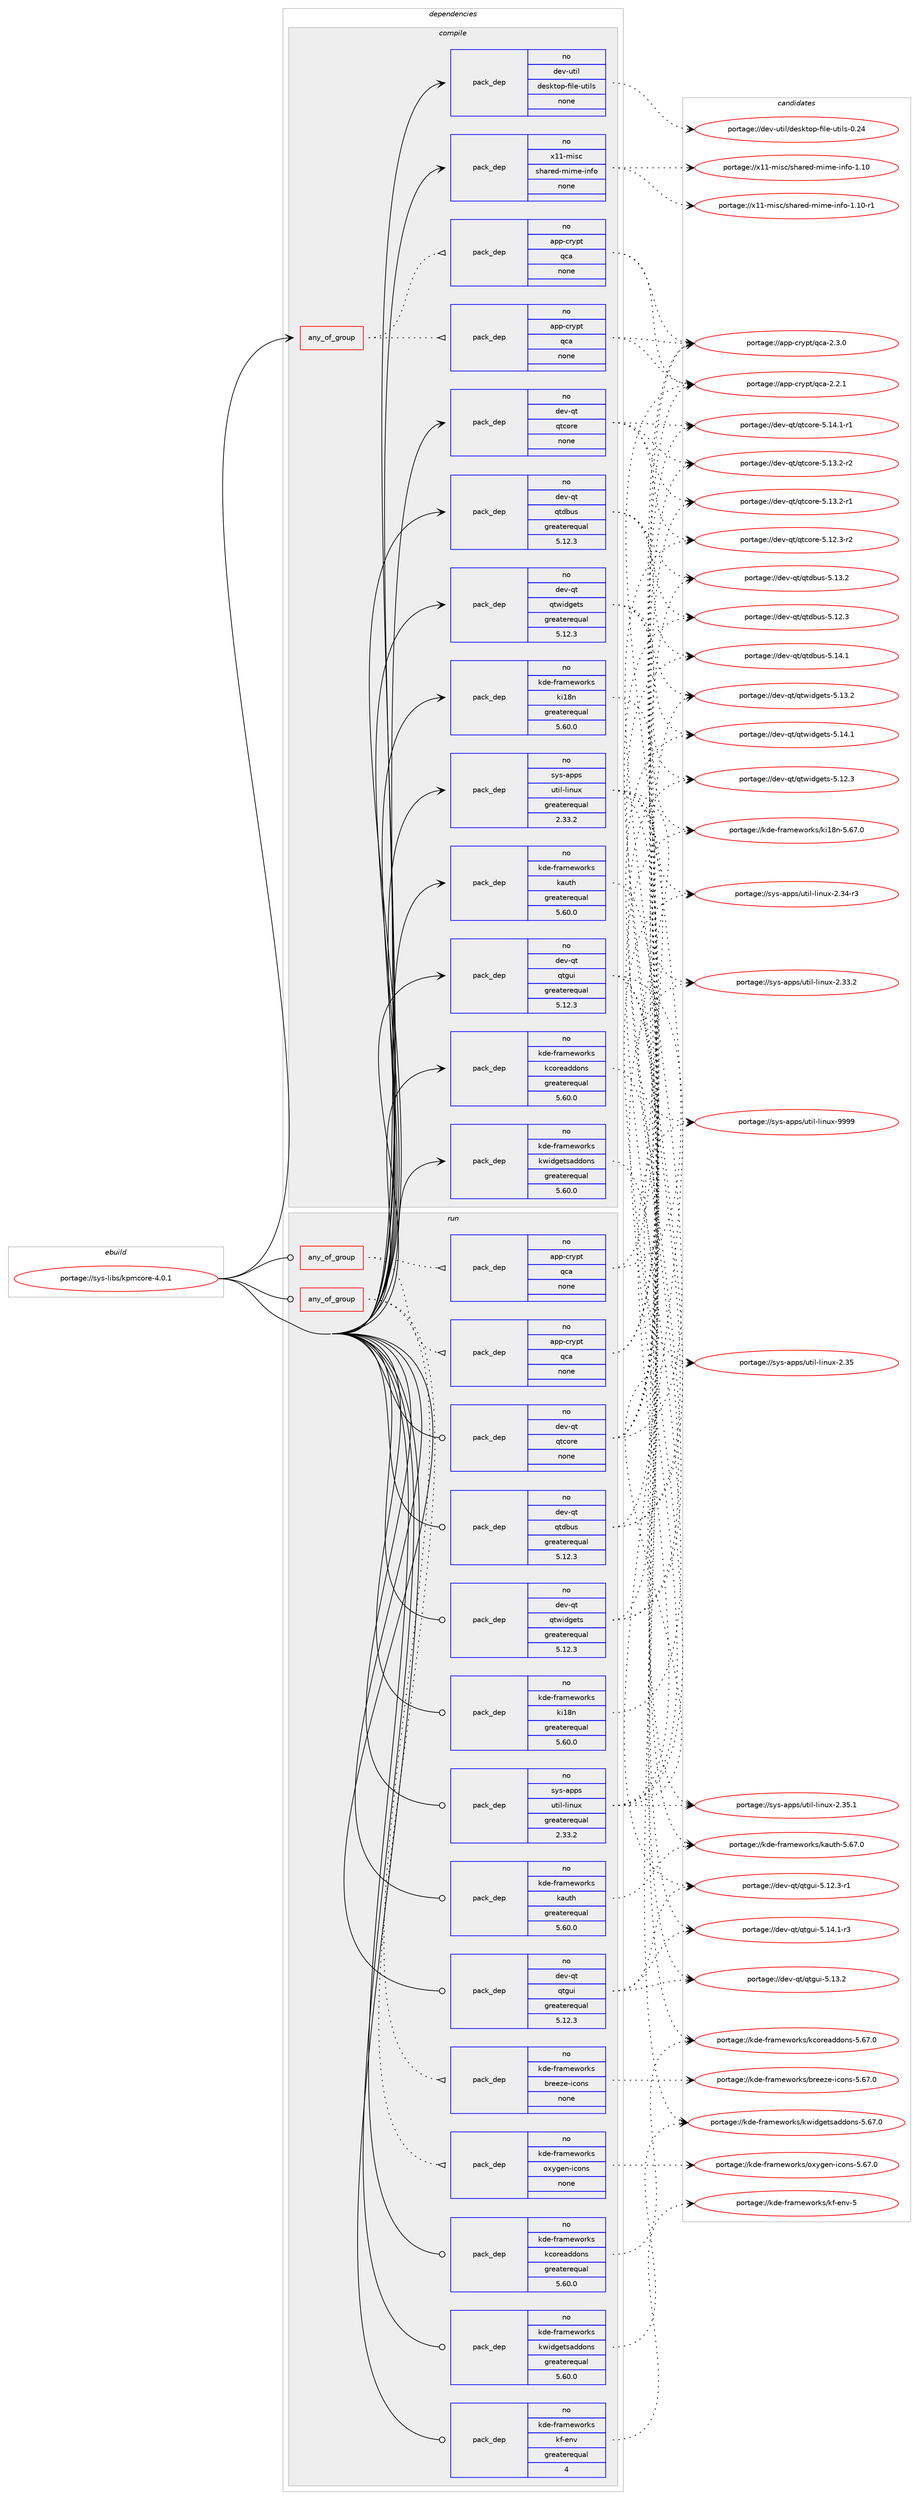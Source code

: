 digraph prolog {

# *************
# Graph options
# *************

newrank=true;
concentrate=true;
compound=true;
graph [rankdir=LR,fontname=Helvetica,fontsize=10,ranksep=1.5];#, ranksep=2.5, nodesep=0.2];
edge  [arrowhead=vee];
node  [fontname=Helvetica,fontsize=10];

# **********
# The ebuild
# **********

subgraph cluster_leftcol {
color=gray;
rank=same;
label=<<i>ebuild</i>>;
id [label="portage://sys-libs/kpmcore-4.0.1", color=red, width=4, href="../sys-libs/kpmcore-4.0.1.svg"];
}

# ****************
# The dependencies
# ****************

subgraph cluster_midcol {
color=gray;
label=<<i>dependencies</i>>;
subgraph cluster_compile {
fillcolor="#eeeeee";
style=filled;
label=<<i>compile</i>>;
subgraph any687 {
dependency27094 [label=<<TABLE BORDER="0" CELLBORDER="1" CELLSPACING="0" CELLPADDING="4"><TR><TD CELLPADDING="10">any_of_group</TD></TR></TABLE>>, shape=none, color=red];subgraph pack21662 {
dependency27095 [label=<<TABLE BORDER="0" CELLBORDER="1" CELLSPACING="0" CELLPADDING="4" WIDTH="220"><TR><TD ROWSPAN="6" CELLPADDING="30">pack_dep</TD></TR><TR><TD WIDTH="110">no</TD></TR><TR><TD>app-crypt</TD></TR><TR><TD>qca</TD></TR><TR><TD>none</TD></TR><TR><TD></TD></TR></TABLE>>, shape=none, color=blue];
}
dependency27094:e -> dependency27095:w [weight=20,style="dotted",arrowhead="oinv"];
subgraph pack21663 {
dependency27096 [label=<<TABLE BORDER="0" CELLBORDER="1" CELLSPACING="0" CELLPADDING="4" WIDTH="220"><TR><TD ROWSPAN="6" CELLPADDING="30">pack_dep</TD></TR><TR><TD WIDTH="110">no</TD></TR><TR><TD>app-crypt</TD></TR><TR><TD>qca</TD></TR><TR><TD>none</TD></TR><TR><TD></TD></TR></TABLE>>, shape=none, color=blue];
}
dependency27094:e -> dependency27096:w [weight=20,style="dotted",arrowhead="oinv"];
}
id:e -> dependency27094:w [weight=20,style="solid",arrowhead="vee"];
subgraph pack21664 {
dependency27097 [label=<<TABLE BORDER="0" CELLBORDER="1" CELLSPACING="0" CELLPADDING="4" WIDTH="220"><TR><TD ROWSPAN="6" CELLPADDING="30">pack_dep</TD></TR><TR><TD WIDTH="110">no</TD></TR><TR><TD>dev-qt</TD></TR><TR><TD>qtcore</TD></TR><TR><TD>none</TD></TR><TR><TD></TD></TR></TABLE>>, shape=none, color=blue];
}
id:e -> dependency27097:w [weight=20,style="solid",arrowhead="vee"];
subgraph pack21665 {
dependency27098 [label=<<TABLE BORDER="0" CELLBORDER="1" CELLSPACING="0" CELLPADDING="4" WIDTH="220"><TR><TD ROWSPAN="6" CELLPADDING="30">pack_dep</TD></TR><TR><TD WIDTH="110">no</TD></TR><TR><TD>dev-qt</TD></TR><TR><TD>qtdbus</TD></TR><TR><TD>greaterequal</TD></TR><TR><TD>5.12.3</TD></TR></TABLE>>, shape=none, color=blue];
}
id:e -> dependency27098:w [weight=20,style="solid",arrowhead="vee"];
subgraph pack21666 {
dependency27099 [label=<<TABLE BORDER="0" CELLBORDER="1" CELLSPACING="0" CELLPADDING="4" WIDTH="220"><TR><TD ROWSPAN="6" CELLPADDING="30">pack_dep</TD></TR><TR><TD WIDTH="110">no</TD></TR><TR><TD>dev-qt</TD></TR><TR><TD>qtgui</TD></TR><TR><TD>greaterequal</TD></TR><TR><TD>5.12.3</TD></TR></TABLE>>, shape=none, color=blue];
}
id:e -> dependency27099:w [weight=20,style="solid",arrowhead="vee"];
subgraph pack21667 {
dependency27100 [label=<<TABLE BORDER="0" CELLBORDER="1" CELLSPACING="0" CELLPADDING="4" WIDTH="220"><TR><TD ROWSPAN="6" CELLPADDING="30">pack_dep</TD></TR><TR><TD WIDTH="110">no</TD></TR><TR><TD>dev-qt</TD></TR><TR><TD>qtwidgets</TD></TR><TR><TD>greaterequal</TD></TR><TR><TD>5.12.3</TD></TR></TABLE>>, shape=none, color=blue];
}
id:e -> dependency27100:w [weight=20,style="solid",arrowhead="vee"];
subgraph pack21668 {
dependency27101 [label=<<TABLE BORDER="0" CELLBORDER="1" CELLSPACING="0" CELLPADDING="4" WIDTH="220"><TR><TD ROWSPAN="6" CELLPADDING="30">pack_dep</TD></TR><TR><TD WIDTH="110">no</TD></TR><TR><TD>dev-util</TD></TR><TR><TD>desktop-file-utils</TD></TR><TR><TD>none</TD></TR><TR><TD></TD></TR></TABLE>>, shape=none, color=blue];
}
id:e -> dependency27101:w [weight=20,style="solid",arrowhead="vee"];
subgraph pack21669 {
dependency27102 [label=<<TABLE BORDER="0" CELLBORDER="1" CELLSPACING="0" CELLPADDING="4" WIDTH="220"><TR><TD ROWSPAN="6" CELLPADDING="30">pack_dep</TD></TR><TR><TD WIDTH="110">no</TD></TR><TR><TD>kde-frameworks</TD></TR><TR><TD>kauth</TD></TR><TR><TD>greaterequal</TD></TR><TR><TD>5.60.0</TD></TR></TABLE>>, shape=none, color=blue];
}
id:e -> dependency27102:w [weight=20,style="solid",arrowhead="vee"];
subgraph pack21670 {
dependency27103 [label=<<TABLE BORDER="0" CELLBORDER="1" CELLSPACING="0" CELLPADDING="4" WIDTH="220"><TR><TD ROWSPAN="6" CELLPADDING="30">pack_dep</TD></TR><TR><TD WIDTH="110">no</TD></TR><TR><TD>kde-frameworks</TD></TR><TR><TD>kcoreaddons</TD></TR><TR><TD>greaterequal</TD></TR><TR><TD>5.60.0</TD></TR></TABLE>>, shape=none, color=blue];
}
id:e -> dependency27103:w [weight=20,style="solid",arrowhead="vee"];
subgraph pack21671 {
dependency27104 [label=<<TABLE BORDER="0" CELLBORDER="1" CELLSPACING="0" CELLPADDING="4" WIDTH="220"><TR><TD ROWSPAN="6" CELLPADDING="30">pack_dep</TD></TR><TR><TD WIDTH="110">no</TD></TR><TR><TD>kde-frameworks</TD></TR><TR><TD>ki18n</TD></TR><TR><TD>greaterequal</TD></TR><TR><TD>5.60.0</TD></TR></TABLE>>, shape=none, color=blue];
}
id:e -> dependency27104:w [weight=20,style="solid",arrowhead="vee"];
subgraph pack21672 {
dependency27105 [label=<<TABLE BORDER="0" CELLBORDER="1" CELLSPACING="0" CELLPADDING="4" WIDTH="220"><TR><TD ROWSPAN="6" CELLPADDING="30">pack_dep</TD></TR><TR><TD WIDTH="110">no</TD></TR><TR><TD>kde-frameworks</TD></TR><TR><TD>kwidgetsaddons</TD></TR><TR><TD>greaterequal</TD></TR><TR><TD>5.60.0</TD></TR></TABLE>>, shape=none, color=blue];
}
id:e -> dependency27105:w [weight=20,style="solid",arrowhead="vee"];
subgraph pack21673 {
dependency27106 [label=<<TABLE BORDER="0" CELLBORDER="1" CELLSPACING="0" CELLPADDING="4" WIDTH="220"><TR><TD ROWSPAN="6" CELLPADDING="30">pack_dep</TD></TR><TR><TD WIDTH="110">no</TD></TR><TR><TD>sys-apps</TD></TR><TR><TD>util-linux</TD></TR><TR><TD>greaterequal</TD></TR><TR><TD>2.33.2</TD></TR></TABLE>>, shape=none, color=blue];
}
id:e -> dependency27106:w [weight=20,style="solid",arrowhead="vee"];
subgraph pack21674 {
dependency27107 [label=<<TABLE BORDER="0" CELLBORDER="1" CELLSPACING="0" CELLPADDING="4" WIDTH="220"><TR><TD ROWSPAN="6" CELLPADDING="30">pack_dep</TD></TR><TR><TD WIDTH="110">no</TD></TR><TR><TD>x11-misc</TD></TR><TR><TD>shared-mime-info</TD></TR><TR><TD>none</TD></TR><TR><TD></TD></TR></TABLE>>, shape=none, color=blue];
}
id:e -> dependency27107:w [weight=20,style="solid",arrowhead="vee"];
}
subgraph cluster_compileandrun {
fillcolor="#eeeeee";
style=filled;
label=<<i>compile and run</i>>;
}
subgraph cluster_run {
fillcolor="#eeeeee";
style=filled;
label=<<i>run</i>>;
subgraph any688 {
dependency27108 [label=<<TABLE BORDER="0" CELLBORDER="1" CELLSPACING="0" CELLPADDING="4"><TR><TD CELLPADDING="10">any_of_group</TD></TR></TABLE>>, shape=none, color=red];subgraph pack21675 {
dependency27109 [label=<<TABLE BORDER="0" CELLBORDER="1" CELLSPACING="0" CELLPADDING="4" WIDTH="220"><TR><TD ROWSPAN="6" CELLPADDING="30">pack_dep</TD></TR><TR><TD WIDTH="110">no</TD></TR><TR><TD>app-crypt</TD></TR><TR><TD>qca</TD></TR><TR><TD>none</TD></TR><TR><TD></TD></TR></TABLE>>, shape=none, color=blue];
}
dependency27108:e -> dependency27109:w [weight=20,style="dotted",arrowhead="oinv"];
subgraph pack21676 {
dependency27110 [label=<<TABLE BORDER="0" CELLBORDER="1" CELLSPACING="0" CELLPADDING="4" WIDTH="220"><TR><TD ROWSPAN="6" CELLPADDING="30">pack_dep</TD></TR><TR><TD WIDTH="110">no</TD></TR><TR><TD>app-crypt</TD></TR><TR><TD>qca</TD></TR><TR><TD>none</TD></TR><TR><TD></TD></TR></TABLE>>, shape=none, color=blue];
}
dependency27108:e -> dependency27110:w [weight=20,style="dotted",arrowhead="oinv"];
}
id:e -> dependency27108:w [weight=20,style="solid",arrowhead="odot"];
subgraph any689 {
dependency27111 [label=<<TABLE BORDER="0" CELLBORDER="1" CELLSPACING="0" CELLPADDING="4"><TR><TD CELLPADDING="10">any_of_group</TD></TR></TABLE>>, shape=none, color=red];subgraph pack21677 {
dependency27112 [label=<<TABLE BORDER="0" CELLBORDER="1" CELLSPACING="0" CELLPADDING="4" WIDTH="220"><TR><TD ROWSPAN="6" CELLPADDING="30">pack_dep</TD></TR><TR><TD WIDTH="110">no</TD></TR><TR><TD>kde-frameworks</TD></TR><TR><TD>breeze-icons</TD></TR><TR><TD>none</TD></TR><TR><TD></TD></TR></TABLE>>, shape=none, color=blue];
}
dependency27111:e -> dependency27112:w [weight=20,style="dotted",arrowhead="oinv"];
subgraph pack21678 {
dependency27113 [label=<<TABLE BORDER="0" CELLBORDER="1" CELLSPACING="0" CELLPADDING="4" WIDTH="220"><TR><TD ROWSPAN="6" CELLPADDING="30">pack_dep</TD></TR><TR><TD WIDTH="110">no</TD></TR><TR><TD>kde-frameworks</TD></TR><TR><TD>oxygen-icons</TD></TR><TR><TD>none</TD></TR><TR><TD></TD></TR></TABLE>>, shape=none, color=blue];
}
dependency27111:e -> dependency27113:w [weight=20,style="dotted",arrowhead="oinv"];
}
id:e -> dependency27111:w [weight=20,style="solid",arrowhead="odot"];
subgraph pack21679 {
dependency27114 [label=<<TABLE BORDER="0" CELLBORDER="1" CELLSPACING="0" CELLPADDING="4" WIDTH="220"><TR><TD ROWSPAN="6" CELLPADDING="30">pack_dep</TD></TR><TR><TD WIDTH="110">no</TD></TR><TR><TD>dev-qt</TD></TR><TR><TD>qtcore</TD></TR><TR><TD>none</TD></TR><TR><TD></TD></TR></TABLE>>, shape=none, color=blue];
}
id:e -> dependency27114:w [weight=20,style="solid",arrowhead="odot"];
subgraph pack21680 {
dependency27115 [label=<<TABLE BORDER="0" CELLBORDER="1" CELLSPACING="0" CELLPADDING="4" WIDTH="220"><TR><TD ROWSPAN="6" CELLPADDING="30">pack_dep</TD></TR><TR><TD WIDTH="110">no</TD></TR><TR><TD>dev-qt</TD></TR><TR><TD>qtdbus</TD></TR><TR><TD>greaterequal</TD></TR><TR><TD>5.12.3</TD></TR></TABLE>>, shape=none, color=blue];
}
id:e -> dependency27115:w [weight=20,style="solid",arrowhead="odot"];
subgraph pack21681 {
dependency27116 [label=<<TABLE BORDER="0" CELLBORDER="1" CELLSPACING="0" CELLPADDING="4" WIDTH="220"><TR><TD ROWSPAN="6" CELLPADDING="30">pack_dep</TD></TR><TR><TD WIDTH="110">no</TD></TR><TR><TD>dev-qt</TD></TR><TR><TD>qtgui</TD></TR><TR><TD>greaterequal</TD></TR><TR><TD>5.12.3</TD></TR></TABLE>>, shape=none, color=blue];
}
id:e -> dependency27116:w [weight=20,style="solid",arrowhead="odot"];
subgraph pack21682 {
dependency27117 [label=<<TABLE BORDER="0" CELLBORDER="1" CELLSPACING="0" CELLPADDING="4" WIDTH="220"><TR><TD ROWSPAN="6" CELLPADDING="30">pack_dep</TD></TR><TR><TD WIDTH="110">no</TD></TR><TR><TD>dev-qt</TD></TR><TR><TD>qtwidgets</TD></TR><TR><TD>greaterequal</TD></TR><TR><TD>5.12.3</TD></TR></TABLE>>, shape=none, color=blue];
}
id:e -> dependency27117:w [weight=20,style="solid",arrowhead="odot"];
subgraph pack21683 {
dependency27118 [label=<<TABLE BORDER="0" CELLBORDER="1" CELLSPACING="0" CELLPADDING="4" WIDTH="220"><TR><TD ROWSPAN="6" CELLPADDING="30">pack_dep</TD></TR><TR><TD WIDTH="110">no</TD></TR><TR><TD>kde-frameworks</TD></TR><TR><TD>kauth</TD></TR><TR><TD>greaterequal</TD></TR><TR><TD>5.60.0</TD></TR></TABLE>>, shape=none, color=blue];
}
id:e -> dependency27118:w [weight=20,style="solid",arrowhead="odot"];
subgraph pack21684 {
dependency27119 [label=<<TABLE BORDER="0" CELLBORDER="1" CELLSPACING="0" CELLPADDING="4" WIDTH="220"><TR><TD ROWSPAN="6" CELLPADDING="30">pack_dep</TD></TR><TR><TD WIDTH="110">no</TD></TR><TR><TD>kde-frameworks</TD></TR><TR><TD>kcoreaddons</TD></TR><TR><TD>greaterequal</TD></TR><TR><TD>5.60.0</TD></TR></TABLE>>, shape=none, color=blue];
}
id:e -> dependency27119:w [weight=20,style="solid",arrowhead="odot"];
subgraph pack21685 {
dependency27120 [label=<<TABLE BORDER="0" CELLBORDER="1" CELLSPACING="0" CELLPADDING="4" WIDTH="220"><TR><TD ROWSPAN="6" CELLPADDING="30">pack_dep</TD></TR><TR><TD WIDTH="110">no</TD></TR><TR><TD>kde-frameworks</TD></TR><TR><TD>kf-env</TD></TR><TR><TD>greaterequal</TD></TR><TR><TD>4</TD></TR></TABLE>>, shape=none, color=blue];
}
id:e -> dependency27120:w [weight=20,style="solid",arrowhead="odot"];
subgraph pack21686 {
dependency27121 [label=<<TABLE BORDER="0" CELLBORDER="1" CELLSPACING="0" CELLPADDING="4" WIDTH="220"><TR><TD ROWSPAN="6" CELLPADDING="30">pack_dep</TD></TR><TR><TD WIDTH="110">no</TD></TR><TR><TD>kde-frameworks</TD></TR><TR><TD>ki18n</TD></TR><TR><TD>greaterequal</TD></TR><TR><TD>5.60.0</TD></TR></TABLE>>, shape=none, color=blue];
}
id:e -> dependency27121:w [weight=20,style="solid",arrowhead="odot"];
subgraph pack21687 {
dependency27122 [label=<<TABLE BORDER="0" CELLBORDER="1" CELLSPACING="0" CELLPADDING="4" WIDTH="220"><TR><TD ROWSPAN="6" CELLPADDING="30">pack_dep</TD></TR><TR><TD WIDTH="110">no</TD></TR><TR><TD>kde-frameworks</TD></TR><TR><TD>kwidgetsaddons</TD></TR><TR><TD>greaterequal</TD></TR><TR><TD>5.60.0</TD></TR></TABLE>>, shape=none, color=blue];
}
id:e -> dependency27122:w [weight=20,style="solid",arrowhead="odot"];
subgraph pack21688 {
dependency27123 [label=<<TABLE BORDER="0" CELLBORDER="1" CELLSPACING="0" CELLPADDING="4" WIDTH="220"><TR><TD ROWSPAN="6" CELLPADDING="30">pack_dep</TD></TR><TR><TD WIDTH="110">no</TD></TR><TR><TD>sys-apps</TD></TR><TR><TD>util-linux</TD></TR><TR><TD>greaterequal</TD></TR><TR><TD>2.33.2</TD></TR></TABLE>>, shape=none, color=blue];
}
id:e -> dependency27123:w [weight=20,style="solid",arrowhead="odot"];
}
}

# **************
# The candidates
# **************

subgraph cluster_choices {
rank=same;
color=gray;
label=<<i>candidates</i>>;

subgraph choice21662 {
color=black;
nodesep=1;
choice971121124599114121112116471139997455046514648 [label="portage://app-crypt/qca-2.3.0", color=red, width=4,href="../app-crypt/qca-2.3.0.svg"];
choice971121124599114121112116471139997455046504649 [label="portage://app-crypt/qca-2.2.1", color=red, width=4,href="../app-crypt/qca-2.2.1.svg"];
dependency27095:e -> choice971121124599114121112116471139997455046514648:w [style=dotted,weight="100"];
dependency27095:e -> choice971121124599114121112116471139997455046504649:w [style=dotted,weight="100"];
}
subgraph choice21663 {
color=black;
nodesep=1;
choice971121124599114121112116471139997455046514648 [label="portage://app-crypt/qca-2.3.0", color=red, width=4,href="../app-crypt/qca-2.3.0.svg"];
choice971121124599114121112116471139997455046504649 [label="portage://app-crypt/qca-2.2.1", color=red, width=4,href="../app-crypt/qca-2.2.1.svg"];
dependency27096:e -> choice971121124599114121112116471139997455046514648:w [style=dotted,weight="100"];
dependency27096:e -> choice971121124599114121112116471139997455046504649:w [style=dotted,weight="100"];
}
subgraph choice21664 {
color=black;
nodesep=1;
choice100101118451131164711311699111114101455346495246494511449 [label="portage://dev-qt/qtcore-5.14.1-r1", color=red, width=4,href="../dev-qt/qtcore-5.14.1-r1.svg"];
choice100101118451131164711311699111114101455346495146504511450 [label="portage://dev-qt/qtcore-5.13.2-r2", color=red, width=4,href="../dev-qt/qtcore-5.13.2-r2.svg"];
choice100101118451131164711311699111114101455346495146504511449 [label="portage://dev-qt/qtcore-5.13.2-r1", color=red, width=4,href="../dev-qt/qtcore-5.13.2-r1.svg"];
choice100101118451131164711311699111114101455346495046514511450 [label="portage://dev-qt/qtcore-5.12.3-r2", color=red, width=4,href="../dev-qt/qtcore-5.12.3-r2.svg"];
dependency27097:e -> choice100101118451131164711311699111114101455346495246494511449:w [style=dotted,weight="100"];
dependency27097:e -> choice100101118451131164711311699111114101455346495146504511450:w [style=dotted,weight="100"];
dependency27097:e -> choice100101118451131164711311699111114101455346495146504511449:w [style=dotted,weight="100"];
dependency27097:e -> choice100101118451131164711311699111114101455346495046514511450:w [style=dotted,weight="100"];
}
subgraph choice21665 {
color=black;
nodesep=1;
choice10010111845113116471131161009811711545534649524649 [label="portage://dev-qt/qtdbus-5.14.1", color=red, width=4,href="../dev-qt/qtdbus-5.14.1.svg"];
choice10010111845113116471131161009811711545534649514650 [label="portage://dev-qt/qtdbus-5.13.2", color=red, width=4,href="../dev-qt/qtdbus-5.13.2.svg"];
choice10010111845113116471131161009811711545534649504651 [label="portage://dev-qt/qtdbus-5.12.3", color=red, width=4,href="../dev-qt/qtdbus-5.12.3.svg"];
dependency27098:e -> choice10010111845113116471131161009811711545534649524649:w [style=dotted,weight="100"];
dependency27098:e -> choice10010111845113116471131161009811711545534649514650:w [style=dotted,weight="100"];
dependency27098:e -> choice10010111845113116471131161009811711545534649504651:w [style=dotted,weight="100"];
}
subgraph choice21666 {
color=black;
nodesep=1;
choice1001011184511311647113116103117105455346495246494511451 [label="portage://dev-qt/qtgui-5.14.1-r3", color=red, width=4,href="../dev-qt/qtgui-5.14.1-r3.svg"];
choice100101118451131164711311610311710545534649514650 [label="portage://dev-qt/qtgui-5.13.2", color=red, width=4,href="../dev-qt/qtgui-5.13.2.svg"];
choice1001011184511311647113116103117105455346495046514511449 [label="portage://dev-qt/qtgui-5.12.3-r1", color=red, width=4,href="../dev-qt/qtgui-5.12.3-r1.svg"];
dependency27099:e -> choice1001011184511311647113116103117105455346495246494511451:w [style=dotted,weight="100"];
dependency27099:e -> choice100101118451131164711311610311710545534649514650:w [style=dotted,weight="100"];
dependency27099:e -> choice1001011184511311647113116103117105455346495046514511449:w [style=dotted,weight="100"];
}
subgraph choice21667 {
color=black;
nodesep=1;
choice100101118451131164711311611910510010310111611545534649524649 [label="portage://dev-qt/qtwidgets-5.14.1", color=red, width=4,href="../dev-qt/qtwidgets-5.14.1.svg"];
choice100101118451131164711311611910510010310111611545534649514650 [label="portage://dev-qt/qtwidgets-5.13.2", color=red, width=4,href="../dev-qt/qtwidgets-5.13.2.svg"];
choice100101118451131164711311611910510010310111611545534649504651 [label="portage://dev-qt/qtwidgets-5.12.3", color=red, width=4,href="../dev-qt/qtwidgets-5.12.3.svg"];
dependency27100:e -> choice100101118451131164711311611910510010310111611545534649524649:w [style=dotted,weight="100"];
dependency27100:e -> choice100101118451131164711311611910510010310111611545534649514650:w [style=dotted,weight="100"];
dependency27100:e -> choice100101118451131164711311611910510010310111611545534649504651:w [style=dotted,weight="100"];
}
subgraph choice21668 {
color=black;
nodesep=1;
choice100101118451171161051084710010111510711611111245102105108101451171161051081154548465052 [label="portage://dev-util/desktop-file-utils-0.24", color=red, width=4,href="../dev-util/desktop-file-utils-0.24.svg"];
dependency27101:e -> choice100101118451171161051084710010111510711611111245102105108101451171161051081154548465052:w [style=dotted,weight="100"];
}
subgraph choice21669 {
color=black;
nodesep=1;
choice1071001014510211497109101119111114107115471079711711610445534654554648 [label="portage://kde-frameworks/kauth-5.67.0", color=red, width=4,href="../kde-frameworks/kauth-5.67.0.svg"];
dependency27102:e -> choice1071001014510211497109101119111114107115471079711711610445534654554648:w [style=dotted,weight="100"];
}
subgraph choice21670 {
color=black;
nodesep=1;
choice107100101451021149710910111911111410711547107991111141019710010011111011545534654554648 [label="portage://kde-frameworks/kcoreaddons-5.67.0", color=red, width=4,href="../kde-frameworks/kcoreaddons-5.67.0.svg"];
dependency27103:e -> choice107100101451021149710910111911111410711547107991111141019710010011111011545534654554648:w [style=dotted,weight="100"];
}
subgraph choice21671 {
color=black;
nodesep=1;
choice107100101451021149710910111911111410711547107105495611045534654554648 [label="portage://kde-frameworks/ki18n-5.67.0", color=red, width=4,href="../kde-frameworks/ki18n-5.67.0.svg"];
dependency27104:e -> choice107100101451021149710910111911111410711547107105495611045534654554648:w [style=dotted,weight="100"];
}
subgraph choice21672 {
color=black;
nodesep=1;
choice1071001014510211497109101119111114107115471071191051001031011161159710010011111011545534654554648 [label="portage://kde-frameworks/kwidgetsaddons-5.67.0", color=red, width=4,href="../kde-frameworks/kwidgetsaddons-5.67.0.svg"];
dependency27105:e -> choice1071001014510211497109101119111114107115471071191051001031011161159710010011111011545534654554648:w [style=dotted,weight="100"];
}
subgraph choice21673 {
color=black;
nodesep=1;
choice115121115459711211211547117116105108451081051101171204557575757 [label="portage://sys-apps/util-linux-9999", color=red, width=4,href="../sys-apps/util-linux-9999.svg"];
choice1151211154597112112115471171161051084510810511011712045504651534649 [label="portage://sys-apps/util-linux-2.35.1", color=red, width=4,href="../sys-apps/util-linux-2.35.1.svg"];
choice115121115459711211211547117116105108451081051101171204550465153 [label="portage://sys-apps/util-linux-2.35", color=red, width=4,href="../sys-apps/util-linux-2.35.svg"];
choice1151211154597112112115471171161051084510810511011712045504651524511451 [label="portage://sys-apps/util-linux-2.34-r3", color=red, width=4,href="../sys-apps/util-linux-2.34-r3.svg"];
choice1151211154597112112115471171161051084510810511011712045504651514650 [label="portage://sys-apps/util-linux-2.33.2", color=red, width=4,href="../sys-apps/util-linux-2.33.2.svg"];
dependency27106:e -> choice115121115459711211211547117116105108451081051101171204557575757:w [style=dotted,weight="100"];
dependency27106:e -> choice1151211154597112112115471171161051084510810511011712045504651534649:w [style=dotted,weight="100"];
dependency27106:e -> choice115121115459711211211547117116105108451081051101171204550465153:w [style=dotted,weight="100"];
dependency27106:e -> choice1151211154597112112115471171161051084510810511011712045504651524511451:w [style=dotted,weight="100"];
dependency27106:e -> choice1151211154597112112115471171161051084510810511011712045504651514650:w [style=dotted,weight="100"];
}
subgraph choice21674 {
color=black;
nodesep=1;
choice120494945109105115994711510497114101100451091051091014510511010211145494649484511449 [label="portage://x11-misc/shared-mime-info-1.10-r1", color=red, width=4,href="../x11-misc/shared-mime-info-1.10-r1.svg"];
choice12049494510910511599471151049711410110045109105109101451051101021114549464948 [label="portage://x11-misc/shared-mime-info-1.10", color=red, width=4,href="../x11-misc/shared-mime-info-1.10.svg"];
dependency27107:e -> choice120494945109105115994711510497114101100451091051091014510511010211145494649484511449:w [style=dotted,weight="100"];
dependency27107:e -> choice12049494510910511599471151049711410110045109105109101451051101021114549464948:w [style=dotted,weight="100"];
}
subgraph choice21675 {
color=black;
nodesep=1;
choice971121124599114121112116471139997455046514648 [label="portage://app-crypt/qca-2.3.0", color=red, width=4,href="../app-crypt/qca-2.3.0.svg"];
choice971121124599114121112116471139997455046504649 [label="portage://app-crypt/qca-2.2.1", color=red, width=4,href="../app-crypt/qca-2.2.1.svg"];
dependency27109:e -> choice971121124599114121112116471139997455046514648:w [style=dotted,weight="100"];
dependency27109:e -> choice971121124599114121112116471139997455046504649:w [style=dotted,weight="100"];
}
subgraph choice21676 {
color=black;
nodesep=1;
choice971121124599114121112116471139997455046514648 [label="portage://app-crypt/qca-2.3.0", color=red, width=4,href="../app-crypt/qca-2.3.0.svg"];
choice971121124599114121112116471139997455046504649 [label="portage://app-crypt/qca-2.2.1", color=red, width=4,href="../app-crypt/qca-2.2.1.svg"];
dependency27110:e -> choice971121124599114121112116471139997455046514648:w [style=dotted,weight="100"];
dependency27110:e -> choice971121124599114121112116471139997455046504649:w [style=dotted,weight="100"];
}
subgraph choice21677 {
color=black;
nodesep=1;
choice10710010145102114971091011191111141071154798114101101122101451059911111011545534654554648 [label="portage://kde-frameworks/breeze-icons-5.67.0", color=red, width=4,href="../kde-frameworks/breeze-icons-5.67.0.svg"];
dependency27112:e -> choice10710010145102114971091011191111141071154798114101101122101451059911111011545534654554648:w [style=dotted,weight="100"];
}
subgraph choice21678 {
color=black;
nodesep=1;
choice107100101451021149710910111911111410711547111120121103101110451059911111011545534654554648 [label="portage://kde-frameworks/oxygen-icons-5.67.0", color=red, width=4,href="../kde-frameworks/oxygen-icons-5.67.0.svg"];
dependency27113:e -> choice107100101451021149710910111911111410711547111120121103101110451059911111011545534654554648:w [style=dotted,weight="100"];
}
subgraph choice21679 {
color=black;
nodesep=1;
choice100101118451131164711311699111114101455346495246494511449 [label="portage://dev-qt/qtcore-5.14.1-r1", color=red, width=4,href="../dev-qt/qtcore-5.14.1-r1.svg"];
choice100101118451131164711311699111114101455346495146504511450 [label="portage://dev-qt/qtcore-5.13.2-r2", color=red, width=4,href="../dev-qt/qtcore-5.13.2-r2.svg"];
choice100101118451131164711311699111114101455346495146504511449 [label="portage://dev-qt/qtcore-5.13.2-r1", color=red, width=4,href="../dev-qt/qtcore-5.13.2-r1.svg"];
choice100101118451131164711311699111114101455346495046514511450 [label="portage://dev-qt/qtcore-5.12.3-r2", color=red, width=4,href="../dev-qt/qtcore-5.12.3-r2.svg"];
dependency27114:e -> choice100101118451131164711311699111114101455346495246494511449:w [style=dotted,weight="100"];
dependency27114:e -> choice100101118451131164711311699111114101455346495146504511450:w [style=dotted,weight="100"];
dependency27114:e -> choice100101118451131164711311699111114101455346495146504511449:w [style=dotted,weight="100"];
dependency27114:e -> choice100101118451131164711311699111114101455346495046514511450:w [style=dotted,weight="100"];
}
subgraph choice21680 {
color=black;
nodesep=1;
choice10010111845113116471131161009811711545534649524649 [label="portage://dev-qt/qtdbus-5.14.1", color=red, width=4,href="../dev-qt/qtdbus-5.14.1.svg"];
choice10010111845113116471131161009811711545534649514650 [label="portage://dev-qt/qtdbus-5.13.2", color=red, width=4,href="../dev-qt/qtdbus-5.13.2.svg"];
choice10010111845113116471131161009811711545534649504651 [label="portage://dev-qt/qtdbus-5.12.3", color=red, width=4,href="../dev-qt/qtdbus-5.12.3.svg"];
dependency27115:e -> choice10010111845113116471131161009811711545534649524649:w [style=dotted,weight="100"];
dependency27115:e -> choice10010111845113116471131161009811711545534649514650:w [style=dotted,weight="100"];
dependency27115:e -> choice10010111845113116471131161009811711545534649504651:w [style=dotted,weight="100"];
}
subgraph choice21681 {
color=black;
nodesep=1;
choice1001011184511311647113116103117105455346495246494511451 [label="portage://dev-qt/qtgui-5.14.1-r3", color=red, width=4,href="../dev-qt/qtgui-5.14.1-r3.svg"];
choice100101118451131164711311610311710545534649514650 [label="portage://dev-qt/qtgui-5.13.2", color=red, width=4,href="../dev-qt/qtgui-5.13.2.svg"];
choice1001011184511311647113116103117105455346495046514511449 [label="portage://dev-qt/qtgui-5.12.3-r1", color=red, width=4,href="../dev-qt/qtgui-5.12.3-r1.svg"];
dependency27116:e -> choice1001011184511311647113116103117105455346495246494511451:w [style=dotted,weight="100"];
dependency27116:e -> choice100101118451131164711311610311710545534649514650:w [style=dotted,weight="100"];
dependency27116:e -> choice1001011184511311647113116103117105455346495046514511449:w [style=dotted,weight="100"];
}
subgraph choice21682 {
color=black;
nodesep=1;
choice100101118451131164711311611910510010310111611545534649524649 [label="portage://dev-qt/qtwidgets-5.14.1", color=red, width=4,href="../dev-qt/qtwidgets-5.14.1.svg"];
choice100101118451131164711311611910510010310111611545534649514650 [label="portage://dev-qt/qtwidgets-5.13.2", color=red, width=4,href="../dev-qt/qtwidgets-5.13.2.svg"];
choice100101118451131164711311611910510010310111611545534649504651 [label="portage://dev-qt/qtwidgets-5.12.3", color=red, width=4,href="../dev-qt/qtwidgets-5.12.3.svg"];
dependency27117:e -> choice100101118451131164711311611910510010310111611545534649524649:w [style=dotted,weight="100"];
dependency27117:e -> choice100101118451131164711311611910510010310111611545534649514650:w [style=dotted,weight="100"];
dependency27117:e -> choice100101118451131164711311611910510010310111611545534649504651:w [style=dotted,weight="100"];
}
subgraph choice21683 {
color=black;
nodesep=1;
choice1071001014510211497109101119111114107115471079711711610445534654554648 [label="portage://kde-frameworks/kauth-5.67.0", color=red, width=4,href="../kde-frameworks/kauth-5.67.0.svg"];
dependency27118:e -> choice1071001014510211497109101119111114107115471079711711610445534654554648:w [style=dotted,weight="100"];
}
subgraph choice21684 {
color=black;
nodesep=1;
choice107100101451021149710910111911111410711547107991111141019710010011111011545534654554648 [label="portage://kde-frameworks/kcoreaddons-5.67.0", color=red, width=4,href="../kde-frameworks/kcoreaddons-5.67.0.svg"];
dependency27119:e -> choice107100101451021149710910111911111410711547107991111141019710010011111011545534654554648:w [style=dotted,weight="100"];
}
subgraph choice21685 {
color=black;
nodesep=1;
choice107100101451021149710910111911111410711547107102451011101184553 [label="portage://kde-frameworks/kf-env-5", color=red, width=4,href="../kde-frameworks/kf-env-5.svg"];
dependency27120:e -> choice107100101451021149710910111911111410711547107102451011101184553:w [style=dotted,weight="100"];
}
subgraph choice21686 {
color=black;
nodesep=1;
choice107100101451021149710910111911111410711547107105495611045534654554648 [label="portage://kde-frameworks/ki18n-5.67.0", color=red, width=4,href="../kde-frameworks/ki18n-5.67.0.svg"];
dependency27121:e -> choice107100101451021149710910111911111410711547107105495611045534654554648:w [style=dotted,weight="100"];
}
subgraph choice21687 {
color=black;
nodesep=1;
choice1071001014510211497109101119111114107115471071191051001031011161159710010011111011545534654554648 [label="portage://kde-frameworks/kwidgetsaddons-5.67.0", color=red, width=4,href="../kde-frameworks/kwidgetsaddons-5.67.0.svg"];
dependency27122:e -> choice1071001014510211497109101119111114107115471071191051001031011161159710010011111011545534654554648:w [style=dotted,weight="100"];
}
subgraph choice21688 {
color=black;
nodesep=1;
choice115121115459711211211547117116105108451081051101171204557575757 [label="portage://sys-apps/util-linux-9999", color=red, width=4,href="../sys-apps/util-linux-9999.svg"];
choice1151211154597112112115471171161051084510810511011712045504651534649 [label="portage://sys-apps/util-linux-2.35.1", color=red, width=4,href="../sys-apps/util-linux-2.35.1.svg"];
choice115121115459711211211547117116105108451081051101171204550465153 [label="portage://sys-apps/util-linux-2.35", color=red, width=4,href="../sys-apps/util-linux-2.35.svg"];
choice1151211154597112112115471171161051084510810511011712045504651524511451 [label="portage://sys-apps/util-linux-2.34-r3", color=red, width=4,href="../sys-apps/util-linux-2.34-r3.svg"];
choice1151211154597112112115471171161051084510810511011712045504651514650 [label="portage://sys-apps/util-linux-2.33.2", color=red, width=4,href="../sys-apps/util-linux-2.33.2.svg"];
dependency27123:e -> choice115121115459711211211547117116105108451081051101171204557575757:w [style=dotted,weight="100"];
dependency27123:e -> choice1151211154597112112115471171161051084510810511011712045504651534649:w [style=dotted,weight="100"];
dependency27123:e -> choice115121115459711211211547117116105108451081051101171204550465153:w [style=dotted,weight="100"];
dependency27123:e -> choice1151211154597112112115471171161051084510810511011712045504651524511451:w [style=dotted,weight="100"];
dependency27123:e -> choice1151211154597112112115471171161051084510810511011712045504651514650:w [style=dotted,weight="100"];
}
}

}
